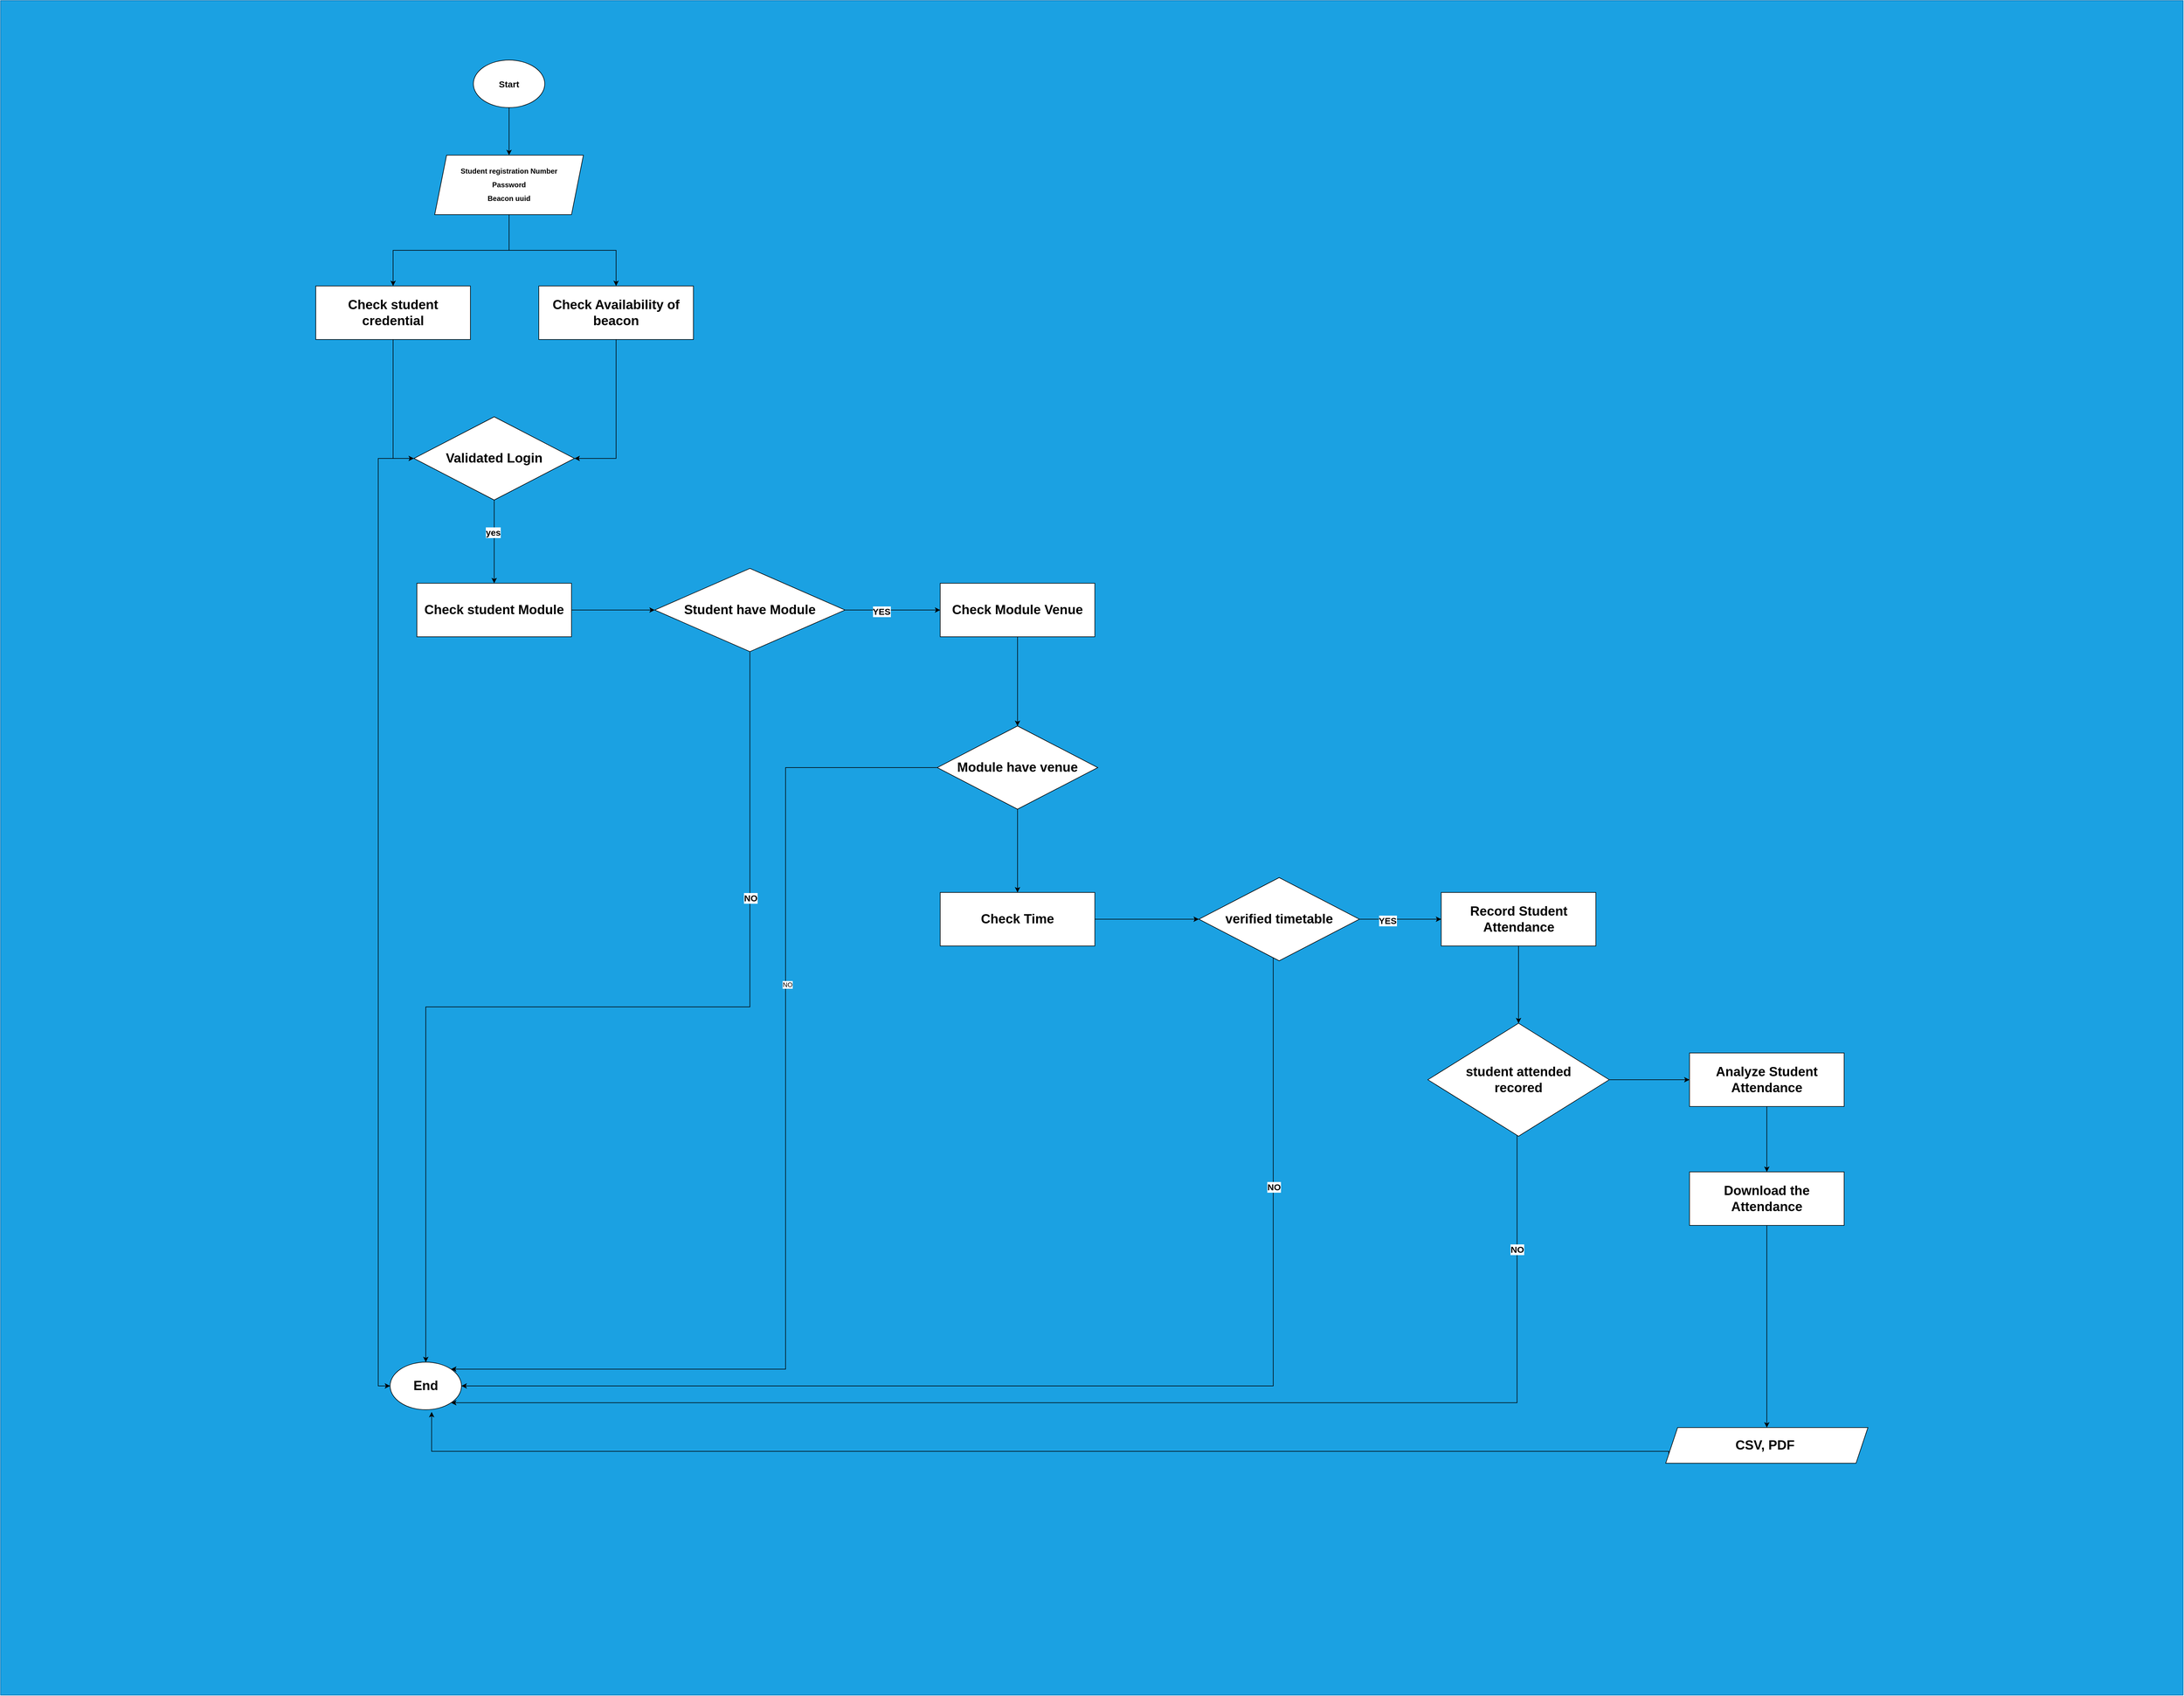 <mxfile version="21.1.2" type="device">
  <diagram name="Page-1" id="oIEaORxIONn3XP63vPW7">
    <mxGraphModel dx="6420" dy="4405" grid="1" gridSize="10" guides="1" tooltips="1" connect="1" arrows="1" fold="1" page="1" pageScale="1" pageWidth="850" pageHeight="1100" math="0" shadow="0">
      <root>
        <mxCell id="0" />
        <mxCell id="1" parent="0" />
        <mxCell id="Z3nzhOM3U2brWOWdlAQY-47" value="" style="rounded=0;whiteSpace=wrap;html=1;fillColor=#1ba1e2;fontColor=#ffffff;strokeColor=#006EAF;" vertex="1" parent="1">
          <mxGeometry x="-740" y="-60" width="3670" height="2850" as="geometry" />
        </mxCell>
        <mxCell id="Z3nzhOM3U2brWOWdlAQY-22" style="edgeStyle=orthogonalEdgeStyle;rounded=0;orthogonalLoop=1;jettySize=auto;html=1;" edge="1" parent="1" source="BSGLYzGENLoZ9J6qebz2-4" target="BSGLYzGENLoZ9J6qebz2-5">
          <mxGeometry relative="1" as="geometry" />
        </mxCell>
        <mxCell id="BSGLYzGENLoZ9J6qebz2-4" value="&lt;font style=&quot;font-size: 15px;&quot;&gt;&lt;b&gt;Start&lt;/b&gt;&lt;/font&gt;" style="ellipse;whiteSpace=wrap;html=1;" parent="1" vertex="1">
          <mxGeometry x="55" y="40" width="120" height="80" as="geometry" />
        </mxCell>
        <mxCell id="Z3nzhOM3U2brWOWdlAQY-10" style="edgeStyle=orthogonalEdgeStyle;rounded=0;orthogonalLoop=1;jettySize=auto;html=1;entryX=0.5;entryY=0;entryDx=0;entryDy=0;" edge="1" parent="1" source="BSGLYzGENLoZ9J6qebz2-5" target="Z3nzhOM3U2brWOWdlAQY-1">
          <mxGeometry relative="1" as="geometry" />
        </mxCell>
        <mxCell id="Z3nzhOM3U2brWOWdlAQY-11" style="edgeStyle=orthogonalEdgeStyle;rounded=0;orthogonalLoop=1;jettySize=auto;html=1;" edge="1" parent="1" source="BSGLYzGENLoZ9J6qebz2-5" target="Z3nzhOM3U2brWOWdlAQY-2">
          <mxGeometry relative="1" as="geometry" />
        </mxCell>
        <mxCell id="BSGLYzGENLoZ9J6qebz2-5" value="&lt;p style=&quot;line-height: 190%;&quot;&gt;&lt;b&gt;Student registration Number&lt;br&gt;Password&lt;br&gt;Beacon uuid&lt;br&gt;&lt;/b&gt;&lt;/p&gt;" style="shape=parallelogram;perimeter=parallelogramPerimeter;whiteSpace=wrap;html=1;fixedSize=1;" parent="1" vertex="1">
          <mxGeometry x="-10" y="200" width="250" height="100" as="geometry" />
        </mxCell>
        <mxCell id="Z3nzhOM3U2brWOWdlAQY-4" style="edgeStyle=orthogonalEdgeStyle;rounded=0;orthogonalLoop=1;jettySize=auto;html=1;entryX=0;entryY=0.5;entryDx=0;entryDy=0;" edge="1" parent="1" source="Z3nzhOM3U2brWOWdlAQY-1" target="Z3nzhOM3U2brWOWdlAQY-3">
          <mxGeometry relative="1" as="geometry" />
        </mxCell>
        <mxCell id="Z3nzhOM3U2brWOWdlAQY-1" value="&lt;b&gt;&lt;font style=&quot;font-size: 22px;&quot;&gt;Check student credential&lt;/font&gt;&lt;/b&gt;" style="rounded=0;whiteSpace=wrap;html=1;" vertex="1" parent="1">
          <mxGeometry x="-210" y="420" width="260" height="90" as="geometry" />
        </mxCell>
        <mxCell id="Z3nzhOM3U2brWOWdlAQY-5" style="edgeStyle=orthogonalEdgeStyle;rounded=0;orthogonalLoop=1;jettySize=auto;html=1;entryX=1;entryY=0.5;entryDx=0;entryDy=0;" edge="1" parent="1" source="Z3nzhOM3U2brWOWdlAQY-2" target="Z3nzhOM3U2brWOWdlAQY-3">
          <mxGeometry relative="1" as="geometry" />
        </mxCell>
        <mxCell id="Z3nzhOM3U2brWOWdlAQY-2" value="&lt;b&gt;&lt;font style=&quot;font-size: 22px;&quot;&gt;Check Availability of beacon&lt;/font&gt;&lt;/b&gt;" style="rounded=0;whiteSpace=wrap;html=1;" vertex="1" parent="1">
          <mxGeometry x="165" y="420" width="260" height="90" as="geometry" />
        </mxCell>
        <mxCell id="Z3nzhOM3U2brWOWdlAQY-12" style="edgeStyle=orthogonalEdgeStyle;rounded=0;orthogonalLoop=1;jettySize=auto;html=1;entryX=0.5;entryY=0;entryDx=0;entryDy=0;" edge="1" parent="1" source="Z3nzhOM3U2brWOWdlAQY-3" target="Z3nzhOM3U2brWOWdlAQY-6">
          <mxGeometry relative="1" as="geometry" />
        </mxCell>
        <mxCell id="Z3nzhOM3U2brWOWdlAQY-16" value="&lt;b&gt;&lt;font style=&quot;font-size: 15px;&quot;&gt;yes&lt;/font&gt;&lt;/b&gt;" style="edgeLabel;html=1;align=center;verticalAlign=middle;resizable=0;points=[];" vertex="1" connectable="0" parent="Z3nzhOM3U2brWOWdlAQY-12">
          <mxGeometry x="-0.232" y="-2" relative="1" as="geometry">
            <mxPoint as="offset" />
          </mxGeometry>
        </mxCell>
        <mxCell id="Z3nzhOM3U2brWOWdlAQY-38" style="edgeStyle=orthogonalEdgeStyle;rounded=0;orthogonalLoop=1;jettySize=auto;html=1;entryX=0;entryY=0.5;entryDx=0;entryDy=0;exitX=0;exitY=0.5;exitDx=0;exitDy=0;" edge="1" parent="1" source="Z3nzhOM3U2brWOWdlAQY-3" target="Z3nzhOM3U2brWOWdlAQY-35">
          <mxGeometry relative="1" as="geometry">
            <mxPoint x="-500.0" y="2060" as="targetPoint" />
          </mxGeometry>
        </mxCell>
        <mxCell id="Z3nzhOM3U2brWOWdlAQY-3" value="&lt;b&gt;&lt;font style=&quot;font-size: 22px;&quot;&gt;Validated Login&lt;/font&gt;&lt;/b&gt;" style="rhombus;whiteSpace=wrap;html=1;" vertex="1" parent="1">
          <mxGeometry x="-45" y="640" width="270" height="140" as="geometry" />
        </mxCell>
        <mxCell id="Z3nzhOM3U2brWOWdlAQY-14" style="edgeStyle=orthogonalEdgeStyle;rounded=0;orthogonalLoop=1;jettySize=auto;html=1;entryX=0;entryY=0.5;entryDx=0;entryDy=0;" edge="1" parent="1" source="Z3nzhOM3U2brWOWdlAQY-6" target="Z3nzhOM3U2brWOWdlAQY-13">
          <mxGeometry relative="1" as="geometry" />
        </mxCell>
        <mxCell id="Z3nzhOM3U2brWOWdlAQY-6" value="&lt;b&gt;&lt;font style=&quot;font-size: 22px;&quot;&gt;Check student Module&lt;/font&gt;&lt;/b&gt;" style="rounded=0;whiteSpace=wrap;html=1;" vertex="1" parent="1">
          <mxGeometry x="-40" y="920" width="260" height="90" as="geometry" />
        </mxCell>
        <mxCell id="Z3nzhOM3U2brWOWdlAQY-20" style="edgeStyle=orthogonalEdgeStyle;rounded=0;orthogonalLoop=1;jettySize=auto;html=1;entryX=0.5;entryY=0;entryDx=0;entryDy=0;" edge="1" parent="1" source="Z3nzhOM3U2brWOWdlAQY-7" target="Z3nzhOM3U2brWOWdlAQY-19">
          <mxGeometry relative="1" as="geometry" />
        </mxCell>
        <mxCell id="Z3nzhOM3U2brWOWdlAQY-7" value="&lt;b&gt;&lt;font style=&quot;font-size: 22px;&quot;&gt;Check Module Venue&lt;/font&gt;&lt;/b&gt;" style="rounded=0;whiteSpace=wrap;html=1;" vertex="1" parent="1">
          <mxGeometry x="840" y="920" width="260" height="90" as="geometry" />
        </mxCell>
        <mxCell id="Z3nzhOM3U2brWOWdlAQY-24" style="edgeStyle=orthogonalEdgeStyle;rounded=0;orthogonalLoop=1;jettySize=auto;html=1;" edge="1" parent="1" source="Z3nzhOM3U2brWOWdlAQY-8" target="Z3nzhOM3U2brWOWdlAQY-23">
          <mxGeometry relative="1" as="geometry" />
        </mxCell>
        <mxCell id="Z3nzhOM3U2brWOWdlAQY-8" value="&lt;b&gt;&lt;font style=&quot;font-size: 22px;&quot;&gt;Check Time&lt;/font&gt;&lt;/b&gt;" style="rounded=0;whiteSpace=wrap;html=1;" vertex="1" parent="1">
          <mxGeometry x="840" y="1440" width="260" height="90" as="geometry" />
        </mxCell>
        <mxCell id="Z3nzhOM3U2brWOWdlAQY-15" style="edgeStyle=orthogonalEdgeStyle;rounded=0;orthogonalLoop=1;jettySize=auto;html=1;entryX=0;entryY=0.5;entryDx=0;entryDy=0;" edge="1" parent="1" source="Z3nzhOM3U2brWOWdlAQY-13" target="Z3nzhOM3U2brWOWdlAQY-7">
          <mxGeometry relative="1" as="geometry" />
        </mxCell>
        <mxCell id="Z3nzhOM3U2brWOWdlAQY-18" value="&lt;b&gt;&lt;font style=&quot;font-size: 15px;&quot;&gt;YES&lt;/font&gt;&lt;/b&gt;" style="edgeLabel;html=1;align=center;verticalAlign=middle;resizable=0;points=[];" vertex="1" connectable="0" parent="Z3nzhOM3U2brWOWdlAQY-15">
          <mxGeometry x="-0.242" y="-2" relative="1" as="geometry">
            <mxPoint as="offset" />
          </mxGeometry>
        </mxCell>
        <mxCell id="Z3nzhOM3U2brWOWdlAQY-39" style="edgeStyle=orthogonalEdgeStyle;rounded=0;orthogonalLoop=1;jettySize=auto;html=1;exitX=0.5;exitY=1;exitDx=0;exitDy=0;" edge="1" parent="1" source="Z3nzhOM3U2brWOWdlAQY-13" target="Z3nzhOM3U2brWOWdlAQY-35">
          <mxGeometry relative="1" as="geometry" />
        </mxCell>
        <mxCell id="Z3nzhOM3U2brWOWdlAQY-41" value="&lt;b&gt;&lt;font style=&quot;font-size: 15px;&quot;&gt;NO&lt;/font&gt;&lt;/b&gt;" style="edgeLabel;html=1;align=center;verticalAlign=middle;resizable=0;points=[];" vertex="1" connectable="0" parent="Z3nzhOM3U2brWOWdlAQY-39">
          <mxGeometry x="-0.524" y="1" relative="1" as="geometry">
            <mxPoint as="offset" />
          </mxGeometry>
        </mxCell>
        <mxCell id="Z3nzhOM3U2brWOWdlAQY-13" value="&lt;span style=&quot;font-size: 22px;&quot;&gt;&lt;b&gt;Student have Module&lt;/b&gt;&lt;/span&gt;" style="rhombus;whiteSpace=wrap;html=1;" vertex="1" parent="1">
          <mxGeometry x="360" y="895" width="320" height="140" as="geometry" />
        </mxCell>
        <mxCell id="Z3nzhOM3U2brWOWdlAQY-21" style="edgeStyle=orthogonalEdgeStyle;rounded=0;orthogonalLoop=1;jettySize=auto;html=1;entryX=0.5;entryY=0;entryDx=0;entryDy=0;" edge="1" parent="1" source="Z3nzhOM3U2brWOWdlAQY-19" target="Z3nzhOM3U2brWOWdlAQY-8">
          <mxGeometry relative="1" as="geometry" />
        </mxCell>
        <mxCell id="Z3nzhOM3U2brWOWdlAQY-40" style="edgeStyle=orthogonalEdgeStyle;rounded=0;orthogonalLoop=1;jettySize=auto;html=1;entryX=1;entryY=0;entryDx=0;entryDy=0;" edge="1" parent="1" source="Z3nzhOM3U2brWOWdlAQY-19" target="Z3nzhOM3U2brWOWdlAQY-35">
          <mxGeometry relative="1" as="geometry">
            <Array as="points">
              <mxPoint x="580" y="1230" />
              <mxPoint x="580" y="2242" />
            </Array>
          </mxGeometry>
        </mxCell>
        <mxCell id="Z3nzhOM3U2brWOWdlAQY-45" value="NO" style="edgeLabel;html=1;align=center;verticalAlign=middle;resizable=0;points=[];" vertex="1" connectable="0" parent="Z3nzhOM3U2brWOWdlAQY-40">
          <mxGeometry x="-0.324" y="3" relative="1" as="geometry">
            <mxPoint y="1" as="offset" />
          </mxGeometry>
        </mxCell>
        <mxCell id="Z3nzhOM3U2brWOWdlAQY-19" value="&lt;span style=&quot;font-size: 22px;&quot;&gt;&lt;b&gt;Module have venue&lt;/b&gt;&lt;/span&gt;" style="rhombus;whiteSpace=wrap;html=1;" vertex="1" parent="1">
          <mxGeometry x="835" y="1160" width="270" height="140" as="geometry" />
        </mxCell>
        <mxCell id="Z3nzhOM3U2brWOWdlAQY-26" style="edgeStyle=orthogonalEdgeStyle;rounded=0;orthogonalLoop=1;jettySize=auto;html=1;entryX=0;entryY=0.5;entryDx=0;entryDy=0;" edge="1" parent="1" source="Z3nzhOM3U2brWOWdlAQY-23" target="Z3nzhOM3U2brWOWdlAQY-25">
          <mxGeometry relative="1" as="geometry" />
        </mxCell>
        <mxCell id="Z3nzhOM3U2brWOWdlAQY-27" value="&lt;b&gt;&lt;font style=&quot;font-size: 15px;&quot;&gt;YES&lt;/font&gt;&lt;/b&gt;" style="edgeLabel;html=1;align=center;verticalAlign=middle;resizable=0;points=[];" vertex="1" connectable="0" parent="Z3nzhOM3U2brWOWdlAQY-26">
          <mxGeometry x="-0.324" y="-2" relative="1" as="geometry">
            <mxPoint as="offset" />
          </mxGeometry>
        </mxCell>
        <mxCell id="Z3nzhOM3U2brWOWdlAQY-42" style="edgeStyle=orthogonalEdgeStyle;rounded=0;orthogonalLoop=1;jettySize=auto;html=1;entryX=1;entryY=0.5;entryDx=0;entryDy=0;" edge="1" parent="1" source="Z3nzhOM3U2brWOWdlAQY-23" target="Z3nzhOM3U2brWOWdlAQY-35">
          <mxGeometry relative="1" as="geometry">
            <Array as="points">
              <mxPoint x="1400" y="2270" />
            </Array>
          </mxGeometry>
        </mxCell>
        <mxCell id="Z3nzhOM3U2brWOWdlAQY-44" value="&lt;b&gt;&lt;font style=&quot;font-size: 15px;&quot;&gt;NO&lt;/font&gt;&lt;/b&gt;" style="edgeLabel;html=1;align=center;verticalAlign=middle;resizable=0;points=[];" vertex="1" connectable="0" parent="Z3nzhOM3U2brWOWdlAQY-42">
          <mxGeometry x="-0.63" y="1" relative="1" as="geometry">
            <mxPoint y="-1" as="offset" />
          </mxGeometry>
        </mxCell>
        <mxCell id="Z3nzhOM3U2brWOWdlAQY-23" value="&lt;span style=&quot;font-size: 22px;&quot;&gt;&lt;b&gt;verified timetable&lt;/b&gt;&lt;/span&gt;" style="rhombus;whiteSpace=wrap;html=1;" vertex="1" parent="1">
          <mxGeometry x="1275" y="1415" width="270" height="140" as="geometry" />
        </mxCell>
        <mxCell id="Z3nzhOM3U2brWOWdlAQY-29" style="edgeStyle=orthogonalEdgeStyle;rounded=0;orthogonalLoop=1;jettySize=auto;html=1;entryX=0.5;entryY=0;entryDx=0;entryDy=0;" edge="1" parent="1" source="Z3nzhOM3U2brWOWdlAQY-25" target="Z3nzhOM3U2brWOWdlAQY-28">
          <mxGeometry relative="1" as="geometry" />
        </mxCell>
        <mxCell id="Z3nzhOM3U2brWOWdlAQY-25" value="&lt;span style=&quot;font-size: 22px;&quot;&gt;&lt;b&gt;Record Student Attendance&lt;/b&gt;&lt;/span&gt;" style="rounded=0;whiteSpace=wrap;html=1;" vertex="1" parent="1">
          <mxGeometry x="1682.5" y="1440" width="260" height="90" as="geometry" />
        </mxCell>
        <mxCell id="Z3nzhOM3U2brWOWdlAQY-31" style="edgeStyle=orthogonalEdgeStyle;rounded=0;orthogonalLoop=1;jettySize=auto;html=1;" edge="1" parent="1" source="Z3nzhOM3U2brWOWdlAQY-28" target="Z3nzhOM3U2brWOWdlAQY-30">
          <mxGeometry relative="1" as="geometry" />
        </mxCell>
        <mxCell id="Z3nzhOM3U2brWOWdlAQY-43" style="edgeStyle=orthogonalEdgeStyle;rounded=0;orthogonalLoop=1;jettySize=auto;html=1;entryX=1;entryY=1;entryDx=0;entryDy=0;" edge="1" parent="1" source="Z3nzhOM3U2brWOWdlAQY-28" target="Z3nzhOM3U2brWOWdlAQY-35">
          <mxGeometry relative="1" as="geometry">
            <Array as="points">
              <mxPoint x="1810" y="2298" />
            </Array>
          </mxGeometry>
        </mxCell>
        <mxCell id="Z3nzhOM3U2brWOWdlAQY-46" value="&lt;b&gt;&lt;font style=&quot;font-size: 15px;&quot;&gt;NO&lt;/font&gt;&lt;/b&gt;" style="edgeLabel;html=1;align=center;verticalAlign=middle;resizable=0;points=[];" vertex="1" connectable="0" parent="Z3nzhOM3U2brWOWdlAQY-43">
          <mxGeometry x="-0.829" relative="1" as="geometry">
            <mxPoint as="offset" />
          </mxGeometry>
        </mxCell>
        <mxCell id="Z3nzhOM3U2brWOWdlAQY-28" value="&lt;span style=&quot;font-size: 22px;&quot;&gt;&lt;b&gt;student attended &lt;br&gt;recored&lt;/b&gt;&lt;/span&gt;" style="rhombus;whiteSpace=wrap;html=1;" vertex="1" parent="1">
          <mxGeometry x="1660" y="1660" width="305" height="190" as="geometry" />
        </mxCell>
        <mxCell id="Z3nzhOM3U2brWOWdlAQY-33" style="edgeStyle=orthogonalEdgeStyle;rounded=0;orthogonalLoop=1;jettySize=auto;html=1;" edge="1" parent="1" source="Z3nzhOM3U2brWOWdlAQY-30" target="Z3nzhOM3U2brWOWdlAQY-32">
          <mxGeometry relative="1" as="geometry" />
        </mxCell>
        <mxCell id="Z3nzhOM3U2brWOWdlAQY-30" value="&lt;span style=&quot;font-size: 22px;&quot;&gt;&lt;b&gt;Analyze Student Attendance&lt;/b&gt;&lt;/span&gt;" style="rounded=0;whiteSpace=wrap;html=1;" vertex="1" parent="1">
          <mxGeometry x="2100" y="1710" width="260" height="90" as="geometry" />
        </mxCell>
        <mxCell id="Z3nzhOM3U2brWOWdlAQY-36" style="edgeStyle=orthogonalEdgeStyle;rounded=0;orthogonalLoop=1;jettySize=auto;html=1;entryX=0.5;entryY=0;entryDx=0;entryDy=0;" edge="1" parent="1" source="Z3nzhOM3U2brWOWdlAQY-32" target="Z3nzhOM3U2brWOWdlAQY-34">
          <mxGeometry relative="1" as="geometry" />
        </mxCell>
        <mxCell id="Z3nzhOM3U2brWOWdlAQY-32" value="&lt;span style=&quot;font-size: 22px;&quot;&gt;&lt;b&gt;Download the Attendance&lt;/b&gt;&lt;/span&gt;" style="rounded=0;whiteSpace=wrap;html=1;" vertex="1" parent="1">
          <mxGeometry x="2100" y="1910" width="260" height="90" as="geometry" />
        </mxCell>
        <mxCell id="Z3nzhOM3U2brWOWdlAQY-37" style="edgeStyle=orthogonalEdgeStyle;rounded=0;orthogonalLoop=1;jettySize=auto;html=1;entryX=0.582;entryY=1.047;entryDx=0;entryDy=0;entryPerimeter=0;exitX=0;exitY=0.75;exitDx=0;exitDy=0;" edge="1" parent="1" source="Z3nzhOM3U2brWOWdlAQY-34" target="Z3nzhOM3U2brWOWdlAQY-35">
          <mxGeometry relative="1" as="geometry">
            <Array as="points">
              <mxPoint x="2065" y="2380" />
              <mxPoint x="-15" y="2380" />
            </Array>
          </mxGeometry>
        </mxCell>
        <mxCell id="Z3nzhOM3U2brWOWdlAQY-34" value="&lt;b&gt;&lt;font style=&quot;font-size: 22px;&quot;&gt;CSV, PDF&amp;nbsp;&lt;/font&gt;&lt;/b&gt;" style="shape=parallelogram;perimeter=parallelogramPerimeter;whiteSpace=wrap;html=1;fixedSize=1;" vertex="1" parent="1">
          <mxGeometry x="2060" y="2340" width="340" height="60" as="geometry" />
        </mxCell>
        <mxCell id="Z3nzhOM3U2brWOWdlAQY-35" value="&lt;b&gt;&lt;font style=&quot;font-size: 22px;&quot;&gt;End&lt;/font&gt;&lt;/b&gt;" style="ellipse;whiteSpace=wrap;html=1;" vertex="1" parent="1">
          <mxGeometry x="-85" y="2230" width="120" height="80" as="geometry" />
        </mxCell>
      </root>
    </mxGraphModel>
  </diagram>
</mxfile>
